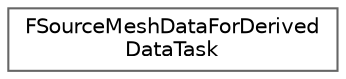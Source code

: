 digraph "Graphical Class Hierarchy"
{
 // INTERACTIVE_SVG=YES
 // LATEX_PDF_SIZE
  bgcolor="transparent";
  edge [fontname=Helvetica,fontsize=10,labelfontname=Helvetica,labelfontsize=10];
  node [fontname=Helvetica,fontsize=10,shape=box,height=0.2,width=0.4];
  rankdir="LR";
  Node0 [id="Node000000",label="FSourceMeshDataForDerived\lDataTask",height=0.2,width=0.4,color="grey40", fillcolor="white", style="filled",URL="$d1/de4/classFSourceMeshDataForDerivedDataTask.html",tooltip="Source mesh data."];
}
